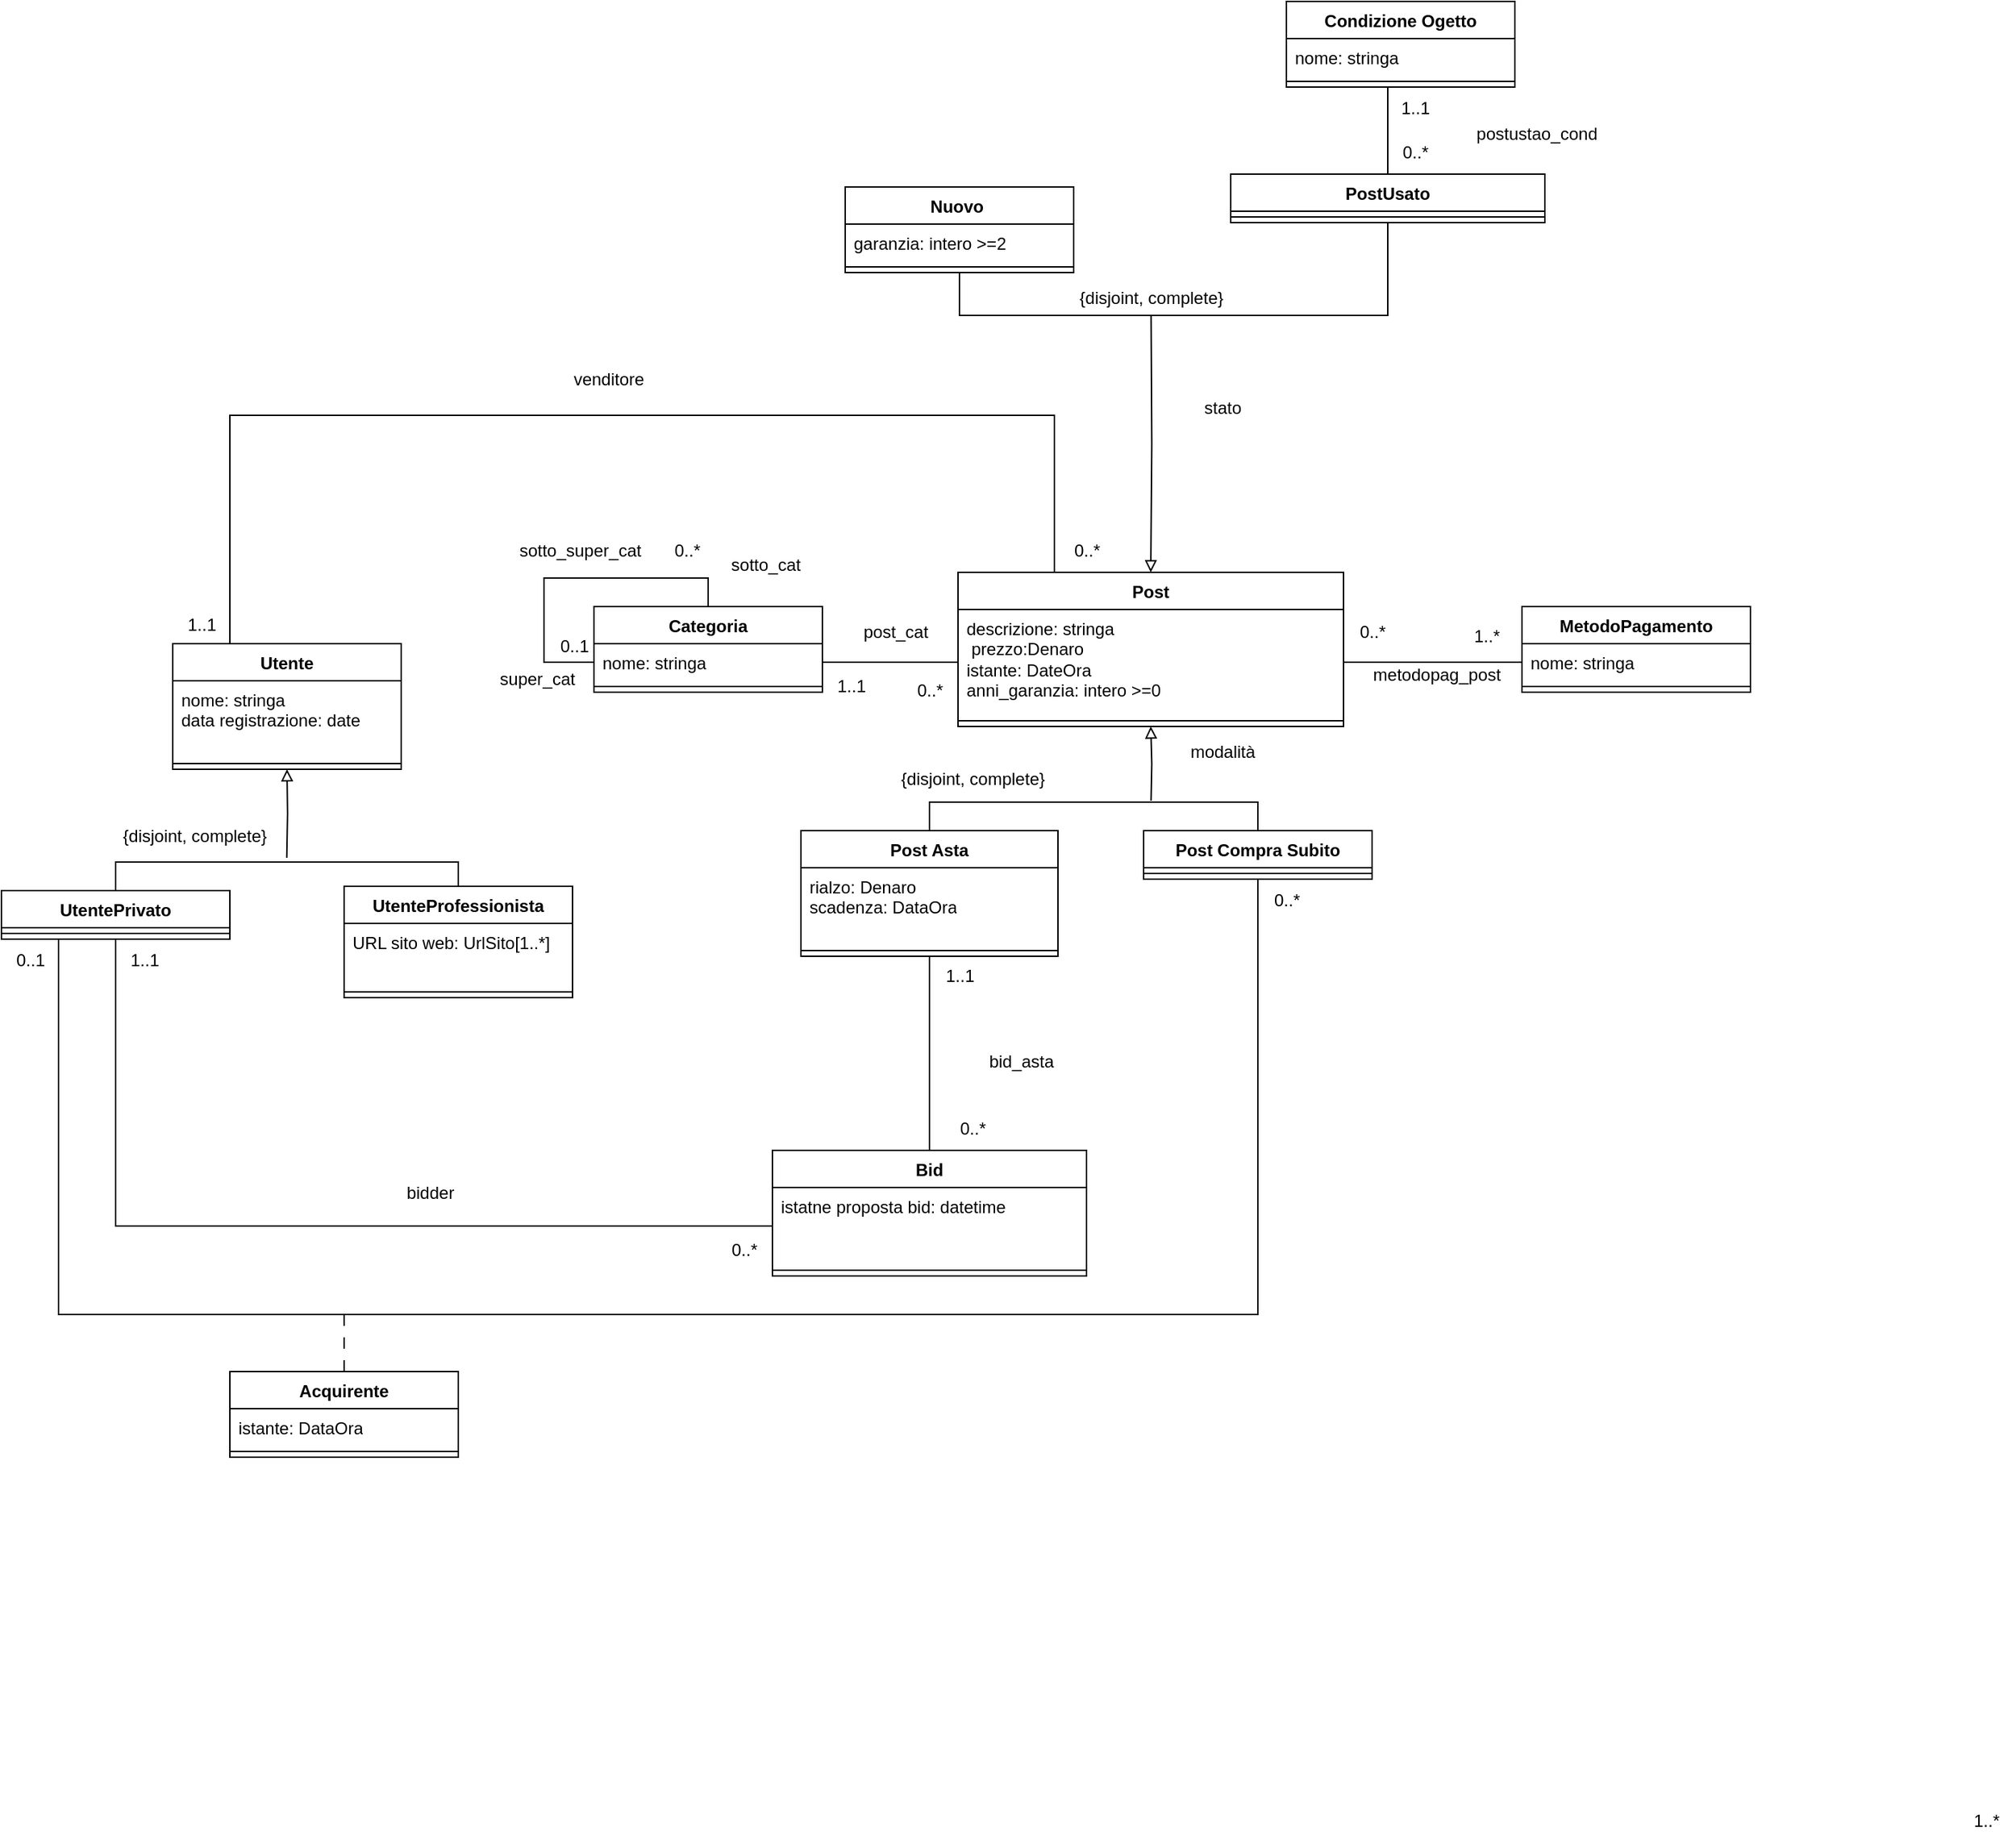 <mxfile version="21.6.1" type="device">
  <diagram name="Pagina-1" id="FgtwHELnE7Uu4iHMtBJj">
    <mxGraphModel dx="1500" dy="2053" grid="1" gridSize="10" guides="1" tooltips="1" connect="1" arrows="0" fold="1" page="1" pageScale="1" pageWidth="827" pageHeight="1169" math="0" shadow="0">
      <root>
        <mxCell id="0" />
        <mxCell id="1" parent="0" />
        <mxCell id="LGk9isLeNRf0U9usQb48-15" style="edgeStyle=orthogonalEdgeStyle;rounded=0;orthogonalLoop=1;jettySize=auto;html=1;exitX=0.5;exitY=1;exitDx=0;exitDy=0;entryX=0.5;entryY=1;entryDx=0;entryDy=0;endArrow=block;endFill=0;" parent="1" target="LGk9isLeNRf0U9usQb48-2" edge="1">
          <mxGeometry relative="1" as="geometry">
            <mxPoint x="359.857" y="350" as="sourcePoint" />
          </mxGeometry>
        </mxCell>
        <mxCell id="LGk9isLeNRf0U9usQb48-2" value="Utente" style="swimlane;fontStyle=1;align=center;verticalAlign=top;childLayout=stackLayout;horizontal=1;startSize=26;horizontalStack=0;resizeParent=1;resizeParentMax=0;resizeLast=0;collapsible=1;marginBottom=0;whiteSpace=wrap;html=1;" parent="1" vertex="1">
          <mxGeometry x="280" y="200" width="160" height="88" as="geometry" />
        </mxCell>
        <mxCell id="LGk9isLeNRf0U9usQb48-3" value="nome: stringa&lt;br&gt;data registrazione: date&lt;br&gt;" style="text;strokeColor=none;fillColor=none;align=left;verticalAlign=top;spacingLeft=4;spacingRight=4;overflow=hidden;rotatable=0;points=[[0,0.5],[1,0.5]];portConstraint=eastwest;whiteSpace=wrap;html=1;" parent="LGk9isLeNRf0U9usQb48-2" vertex="1">
          <mxGeometry y="26" width="160" height="54" as="geometry" />
        </mxCell>
        <mxCell id="LGk9isLeNRf0U9usQb48-4" value="" style="line;strokeWidth=1;fillColor=none;align=left;verticalAlign=middle;spacingTop=-1;spacingLeft=3;spacingRight=3;rotatable=0;labelPosition=right;points=[];portConstraint=eastwest;strokeColor=inherit;" parent="LGk9isLeNRf0U9usQb48-2" vertex="1">
          <mxGeometry y="80" width="160" height="8" as="geometry" />
        </mxCell>
        <mxCell id="LGk9isLeNRf0U9usQb48-6" value="UtenteProfessionista" style="swimlane;fontStyle=1;align=center;verticalAlign=top;childLayout=stackLayout;horizontal=1;startSize=26;horizontalStack=0;resizeParent=1;resizeParentMax=0;resizeLast=0;collapsible=1;marginBottom=0;whiteSpace=wrap;html=1;" parent="1" vertex="1">
          <mxGeometry x="400" y="370" width="160" height="78" as="geometry" />
        </mxCell>
        <mxCell id="LGk9isLeNRf0U9usQb48-7" value="URL sito web: UrlSito[1..*]" style="text;strokeColor=none;fillColor=none;align=left;verticalAlign=top;spacingLeft=4;spacingRight=4;overflow=hidden;rotatable=0;points=[[0,0.5],[1,0.5]];portConstraint=eastwest;whiteSpace=wrap;html=1;" parent="LGk9isLeNRf0U9usQb48-6" vertex="1">
          <mxGeometry y="26" width="160" height="44" as="geometry" />
        </mxCell>
        <mxCell id="LGk9isLeNRf0U9usQb48-8" value="" style="line;strokeWidth=1;fillColor=none;align=left;verticalAlign=middle;spacingTop=-1;spacingLeft=3;spacingRight=3;rotatable=0;labelPosition=right;points=[];portConstraint=eastwest;strokeColor=inherit;" parent="LGk9isLeNRf0U9usQb48-6" vertex="1">
          <mxGeometry y="70" width="160" height="8" as="geometry" />
        </mxCell>
        <mxCell id="LGk9isLeNRf0U9usQb48-14" style="edgeStyle=orthogonalEdgeStyle;rounded=0;orthogonalLoop=1;jettySize=auto;html=1;exitX=0.5;exitY=0;exitDx=0;exitDy=0;entryX=0.5;entryY=0;entryDx=0;entryDy=0;endArrow=none;endFill=0;" parent="1" source="LGk9isLeNRf0U9usQb48-10" target="LGk9isLeNRf0U9usQb48-6" edge="1">
          <mxGeometry relative="1" as="geometry" />
        </mxCell>
        <mxCell id="LGk9isLeNRf0U9usQb48-92" style="edgeStyle=orthogonalEdgeStyle;rounded=0;orthogonalLoop=1;jettySize=auto;html=1;exitX=0.5;exitY=1;exitDx=0;exitDy=0;entryX=0;entryY=0.5;entryDx=0;entryDy=0;endArrow=none;endFill=0;" parent="1" source="LGk9isLeNRf0U9usQb48-10" target="LGk9isLeNRf0U9usQb48-32" edge="1">
          <mxGeometry relative="1" as="geometry" />
        </mxCell>
        <mxCell id="LGk9isLeNRf0U9usQb48-10" value="UtentePrivato" style="swimlane;fontStyle=1;align=center;verticalAlign=top;childLayout=stackLayout;horizontal=1;startSize=26;horizontalStack=0;resizeParent=1;resizeParentMax=0;resizeLast=0;collapsible=1;marginBottom=0;whiteSpace=wrap;html=1;" parent="1" vertex="1">
          <mxGeometry x="160" y="373" width="160" height="34" as="geometry" />
        </mxCell>
        <mxCell id="LGk9isLeNRf0U9usQb48-12" value="" style="line;strokeWidth=1;fillColor=none;align=left;verticalAlign=middle;spacingTop=-1;spacingLeft=3;spacingRight=3;rotatable=0;labelPosition=right;points=[];portConstraint=eastwest;strokeColor=inherit;" parent="LGk9isLeNRf0U9usQb48-10" vertex="1">
          <mxGeometry y="26" width="160" height="8" as="geometry" />
        </mxCell>
        <mxCell id="LGk9isLeNRf0U9usQb48-62" style="edgeStyle=orthogonalEdgeStyle;rounded=0;orthogonalLoop=1;jettySize=auto;html=1;exitX=0.5;exitY=1;exitDx=0;exitDy=0;endArrow=block;endFill=0;entryX=0.5;entryY=1;entryDx=0;entryDy=0;" parent="1" target="LGk9isLeNRf0U9usQb48-16" edge="1">
          <mxGeometry relative="1" as="geometry">
            <mxPoint x="965.2" y="310" as="sourcePoint" />
          </mxGeometry>
        </mxCell>
        <mxCell id="LGk9isLeNRf0U9usQb48-73" style="edgeStyle=orthogonalEdgeStyle;rounded=0;orthogonalLoop=1;jettySize=auto;html=1;exitX=0.5;exitY=0;exitDx=0;exitDy=0;endArrow=block;endFill=0;entryX=0.5;entryY=0;entryDx=0;entryDy=0;" parent="1" target="LGk9isLeNRf0U9usQb48-16" edge="1">
          <mxGeometry relative="1" as="geometry">
            <mxPoint x="965.222" y="-30" as="sourcePoint" />
          </mxGeometry>
        </mxCell>
        <mxCell id="LGk9isLeNRf0U9usQb48-76" style="edgeStyle=orthogonalEdgeStyle;rounded=0;orthogonalLoop=1;jettySize=auto;html=1;exitX=0.25;exitY=0;exitDx=0;exitDy=0;entryX=0.25;entryY=0;entryDx=0;entryDy=0;endArrow=none;endFill=0;" parent="1" source="LGk9isLeNRf0U9usQb48-16" target="LGk9isLeNRf0U9usQb48-2" edge="1">
          <mxGeometry relative="1" as="geometry">
            <Array as="points">
              <mxPoint x="898" y="40" />
              <mxPoint x="320" y="40" />
            </Array>
          </mxGeometry>
        </mxCell>
        <mxCell id="LGk9isLeNRf0U9usQb48-16" value="Post" style="swimlane;fontStyle=1;align=center;verticalAlign=top;childLayout=stackLayout;horizontal=1;startSize=26;horizontalStack=0;resizeParent=1;resizeParentMax=0;resizeLast=0;collapsible=1;marginBottom=0;whiteSpace=wrap;html=1;" parent="1" vertex="1">
          <mxGeometry x="830" y="150" width="270" height="108" as="geometry" />
        </mxCell>
        <mxCell id="LGk9isLeNRf0U9usQb48-17" value="descrizione: stringa&amp;nbsp;&lt;br&gt;&amp;nbsp;prezzo:Denaro&lt;br&gt;istante: DateOra&lt;br&gt;anni_garanzia: intero &amp;gt;=0" style="text;strokeColor=none;fillColor=none;align=left;verticalAlign=top;spacingLeft=4;spacingRight=4;overflow=hidden;rotatable=0;points=[[0,0.5],[1,0.5]];portConstraint=eastwest;whiteSpace=wrap;html=1;" parent="LGk9isLeNRf0U9usQb48-16" vertex="1">
          <mxGeometry y="26" width="270" height="74" as="geometry" />
        </mxCell>
        <mxCell id="LGk9isLeNRf0U9usQb48-18" value="" style="line;strokeWidth=1;fillColor=none;align=left;verticalAlign=middle;spacingTop=-1;spacingLeft=3;spacingRight=3;rotatable=0;labelPosition=right;points=[];portConstraint=eastwest;strokeColor=inherit;" parent="LGk9isLeNRf0U9usQb48-16" vertex="1">
          <mxGeometry y="100" width="270" height="8" as="geometry" />
        </mxCell>
        <mxCell id="LGk9isLeNRf0U9usQb48-29" style="edgeStyle=orthogonalEdgeStyle;rounded=0;orthogonalLoop=1;jettySize=auto;html=1;exitX=0.5;exitY=0;exitDx=0;exitDy=0;entryX=0.5;entryY=0;entryDx=0;entryDy=0;endArrow=none;endFill=0;" parent="1" source="LGk9isLeNRf0U9usQb48-20" target="LGk9isLeNRf0U9usQb48-24" edge="1">
          <mxGeometry relative="1" as="geometry" />
        </mxCell>
        <mxCell id="LGk9isLeNRf0U9usQb48-87" style="edgeStyle=orthogonalEdgeStyle;rounded=0;orthogonalLoop=1;jettySize=auto;html=1;exitX=0.5;exitY=1;exitDx=0;exitDy=0;entryX=0.5;entryY=0;entryDx=0;entryDy=0;endArrow=none;endFill=0;" parent="1" source="LGk9isLeNRf0U9usQb48-20" target="LGk9isLeNRf0U9usQb48-31" edge="1">
          <mxGeometry relative="1" as="geometry" />
        </mxCell>
        <mxCell id="LGk9isLeNRf0U9usQb48-20" value="Post Asta" style="swimlane;fontStyle=1;align=center;verticalAlign=top;childLayout=stackLayout;horizontal=1;startSize=26;horizontalStack=0;resizeParent=1;resizeParentMax=0;resizeLast=0;collapsible=1;marginBottom=0;whiteSpace=wrap;html=1;" parent="1" vertex="1">
          <mxGeometry x="720" y="331" width="180" height="88" as="geometry" />
        </mxCell>
        <mxCell id="LGk9isLeNRf0U9usQb48-21" value="rialzo: Denaro&lt;br&gt;scadenza: DataOra" style="text;strokeColor=none;fillColor=none;align=left;verticalAlign=top;spacingLeft=4;spacingRight=4;overflow=hidden;rotatable=0;points=[[0,0.5],[1,0.5]];portConstraint=eastwest;whiteSpace=wrap;html=1;" parent="LGk9isLeNRf0U9usQb48-20" vertex="1">
          <mxGeometry y="26" width="180" height="54" as="geometry" />
        </mxCell>
        <mxCell id="LGk9isLeNRf0U9usQb48-22" value="" style="line;strokeWidth=1;fillColor=none;align=left;verticalAlign=middle;spacingTop=-1;spacingLeft=3;spacingRight=3;rotatable=0;labelPosition=right;points=[];portConstraint=eastwest;strokeColor=inherit;" parent="LGk9isLeNRf0U9usQb48-20" vertex="1">
          <mxGeometry y="80" width="180" height="8" as="geometry" />
        </mxCell>
        <mxCell id="M1pcQT4e6yqpIRf4oiXX-24" style="edgeStyle=orthogonalEdgeStyle;rounded=0;orthogonalLoop=1;jettySize=auto;html=1;exitX=0.5;exitY=1;exitDx=0;exitDy=0;entryX=0.25;entryY=1;entryDx=0;entryDy=0;endArrow=none;endFill=0;" edge="1" parent="1" source="LGk9isLeNRf0U9usQb48-24" target="LGk9isLeNRf0U9usQb48-10">
          <mxGeometry relative="1" as="geometry">
            <Array as="points">
              <mxPoint x="1040" y="670" />
              <mxPoint x="200" y="670" />
            </Array>
          </mxGeometry>
        </mxCell>
        <mxCell id="LGk9isLeNRf0U9usQb48-24" value="Post Compra Subito" style="swimlane;fontStyle=1;align=center;verticalAlign=top;childLayout=stackLayout;horizontal=1;startSize=26;horizontalStack=0;resizeParent=1;resizeParentMax=0;resizeLast=0;collapsible=1;marginBottom=0;whiteSpace=wrap;html=1;" parent="1" vertex="1">
          <mxGeometry x="960" y="331" width="160" height="34" as="geometry" />
        </mxCell>
        <mxCell id="LGk9isLeNRf0U9usQb48-26" value="" style="line;strokeWidth=1;fillColor=none;align=left;verticalAlign=middle;spacingTop=-1;spacingLeft=3;spacingRight=3;rotatable=0;labelPosition=right;points=[];portConstraint=eastwest;strokeColor=inherit;" parent="LGk9isLeNRf0U9usQb48-24" vertex="1">
          <mxGeometry y="26" width="160" height="8" as="geometry" />
        </mxCell>
        <mxCell id="LGk9isLeNRf0U9usQb48-28" value="{disjoint, complete}" style="text;html=1;align=center;verticalAlign=middle;resizable=0;points=[];autosize=1;strokeColor=none;fillColor=none;" parent="1" vertex="1">
          <mxGeometry x="235" y="320" width="120" height="30" as="geometry" />
        </mxCell>
        <mxCell id="LGk9isLeNRf0U9usQb48-31" value="Bid" style="swimlane;fontStyle=1;align=center;verticalAlign=top;childLayout=stackLayout;horizontal=1;startSize=26;horizontalStack=0;resizeParent=1;resizeParentMax=0;resizeLast=0;collapsible=1;marginBottom=0;whiteSpace=wrap;html=1;" parent="1" vertex="1">
          <mxGeometry x="700" y="555" width="220" height="88" as="geometry" />
        </mxCell>
        <mxCell id="LGk9isLeNRf0U9usQb48-32" value="istatne proposta bid: datetime&lt;br&gt;" style="text;strokeColor=none;fillColor=none;align=left;verticalAlign=top;spacingLeft=4;spacingRight=4;overflow=hidden;rotatable=0;points=[[0,0.5],[1,0.5]];portConstraint=eastwest;whiteSpace=wrap;html=1;" parent="LGk9isLeNRf0U9usQb48-31" vertex="1">
          <mxGeometry y="26" width="220" height="54" as="geometry" />
        </mxCell>
        <mxCell id="LGk9isLeNRf0U9usQb48-33" value="" style="line;strokeWidth=1;fillColor=none;align=left;verticalAlign=middle;spacingTop=-1;spacingLeft=3;spacingRight=3;rotatable=0;labelPosition=right;points=[];portConstraint=eastwest;strokeColor=inherit;" parent="LGk9isLeNRf0U9usQb48-31" vertex="1">
          <mxGeometry y="80" width="220" height="8" as="geometry" />
        </mxCell>
        <mxCell id="LGk9isLeNRf0U9usQb48-37" value="{disjoint, complete}" style="text;html=1;align=center;verticalAlign=middle;resizable=0;points=[];autosize=1;strokeColor=none;fillColor=none;" parent="1" vertex="1">
          <mxGeometry x="780" y="280" width="120" height="30" as="geometry" />
        </mxCell>
        <mxCell id="LGk9isLeNRf0U9usQb48-40" value="modalità" style="text;html=1;align=center;verticalAlign=middle;resizable=0;points=[];autosize=1;strokeColor=none;fillColor=none;" parent="1" vertex="1">
          <mxGeometry x="980" y="261" width="70" height="30" as="geometry" />
        </mxCell>
        <mxCell id="LGk9isLeNRf0U9usQb48-43" value="Categoria" style="swimlane;fontStyle=1;align=center;verticalAlign=top;childLayout=stackLayout;horizontal=1;startSize=26;horizontalStack=0;resizeParent=1;resizeParentMax=0;resizeLast=0;collapsible=1;marginBottom=0;whiteSpace=wrap;html=1;" parent="1" vertex="1">
          <mxGeometry x="575" y="174" width="160" height="60" as="geometry" />
        </mxCell>
        <mxCell id="M1pcQT4e6yqpIRf4oiXX-17" style="edgeStyle=orthogonalEdgeStyle;rounded=0;orthogonalLoop=1;jettySize=auto;html=1;exitX=0;exitY=0.5;exitDx=0;exitDy=0;entryX=0.5;entryY=0;entryDx=0;entryDy=0;endArrow=none;endFill=0;" edge="1" parent="LGk9isLeNRf0U9usQb48-43" source="LGk9isLeNRf0U9usQb48-44" target="LGk9isLeNRf0U9usQb48-43">
          <mxGeometry relative="1" as="geometry">
            <Array as="points">
              <mxPoint x="-35" y="39" />
              <mxPoint x="-35" y="-20" />
              <mxPoint x="80" y="-20" />
            </Array>
          </mxGeometry>
        </mxCell>
        <mxCell id="LGk9isLeNRf0U9usQb48-44" value="nome: stringa" style="text;strokeColor=none;fillColor=none;align=left;verticalAlign=top;spacingLeft=4;spacingRight=4;overflow=hidden;rotatable=0;points=[[0,0.5],[1,0.5]];portConstraint=eastwest;whiteSpace=wrap;html=1;" parent="LGk9isLeNRf0U9usQb48-43" vertex="1">
          <mxGeometry y="26" width="160" height="26" as="geometry" />
        </mxCell>
        <mxCell id="LGk9isLeNRf0U9usQb48-45" value="" style="line;strokeWidth=1;fillColor=none;align=left;verticalAlign=middle;spacingTop=-1;spacingLeft=3;spacingRight=3;rotatable=0;labelPosition=right;points=[];portConstraint=eastwest;strokeColor=inherit;" parent="LGk9isLeNRf0U9usQb48-43" vertex="1">
          <mxGeometry y="52" width="160" height="8" as="geometry" />
        </mxCell>
        <mxCell id="LGk9isLeNRf0U9usQb48-47" style="edgeStyle=orthogonalEdgeStyle;rounded=0;orthogonalLoop=1;jettySize=auto;html=1;exitX=0;exitY=0.5;exitDx=0;exitDy=0;entryX=1;entryY=0.5;entryDx=0;entryDy=0;endArrow=none;endFill=0;" parent="1" source="LGk9isLeNRf0U9usQb48-17" target="LGk9isLeNRf0U9usQb48-44" edge="1">
          <mxGeometry relative="1" as="geometry" />
        </mxCell>
        <mxCell id="LGk9isLeNRf0U9usQb48-48" value="super_cat" style="text;html=1;align=center;verticalAlign=middle;resizable=0;points=[];autosize=1;strokeColor=none;fillColor=none;" parent="1" vertex="1">
          <mxGeometry x="495" y="210" width="80" height="30" as="geometry" />
        </mxCell>
        <mxCell id="LGk9isLeNRf0U9usQb48-71" style="edgeStyle=orthogonalEdgeStyle;rounded=0;orthogonalLoop=1;jettySize=auto;html=1;exitX=0.5;exitY=1;exitDx=0;exitDy=0;entryX=0.5;entryY=1;entryDx=0;entryDy=0;endArrow=none;endFill=0;" parent="1" source="LGk9isLeNRf0U9usQb48-63" target="LGk9isLeNRf0U9usQb48-67" edge="1">
          <mxGeometry relative="1" as="geometry">
            <Array as="points">
              <mxPoint x="831" y="-30" />
              <mxPoint x="1131" y="-30" />
            </Array>
          </mxGeometry>
        </mxCell>
        <mxCell id="LGk9isLeNRf0U9usQb48-63" value="Nuovo&amp;nbsp;" style="swimlane;fontStyle=1;align=center;verticalAlign=top;childLayout=stackLayout;horizontal=1;startSize=26;horizontalStack=0;resizeParent=1;resizeParentMax=0;resizeLast=0;collapsible=1;marginBottom=0;whiteSpace=wrap;html=1;" parent="1" vertex="1">
          <mxGeometry x="751" y="-120" width="160" height="60" as="geometry" />
        </mxCell>
        <mxCell id="LGk9isLeNRf0U9usQb48-64" value="garanzia: intero &amp;gt;=2" style="text;strokeColor=none;fillColor=none;align=left;verticalAlign=top;spacingLeft=4;spacingRight=4;overflow=hidden;rotatable=0;points=[[0,0.5],[1,0.5]];portConstraint=eastwest;whiteSpace=wrap;html=1;" parent="LGk9isLeNRf0U9usQb48-63" vertex="1">
          <mxGeometry y="26" width="160" height="26" as="geometry" />
        </mxCell>
        <mxCell id="LGk9isLeNRf0U9usQb48-65" value="" style="line;strokeWidth=1;fillColor=none;align=left;verticalAlign=middle;spacingTop=-1;spacingLeft=3;spacingRight=3;rotatable=0;labelPosition=right;points=[];portConstraint=eastwest;strokeColor=inherit;" parent="LGk9isLeNRf0U9usQb48-63" vertex="1">
          <mxGeometry y="52" width="160" height="8" as="geometry" />
        </mxCell>
        <mxCell id="M1pcQT4e6yqpIRf4oiXX-14" style="edgeStyle=orthogonalEdgeStyle;rounded=0;orthogonalLoop=1;jettySize=auto;html=1;exitX=0.5;exitY=0;exitDx=0;exitDy=0;endArrow=none;endFill=0;" edge="1" parent="1" source="LGk9isLeNRf0U9usQb48-67">
          <mxGeometry relative="1" as="geometry">
            <mxPoint x="1131" y="-190" as="targetPoint" />
          </mxGeometry>
        </mxCell>
        <mxCell id="LGk9isLeNRf0U9usQb48-67" value="PostUsato" style="swimlane;fontStyle=1;align=center;verticalAlign=top;childLayout=stackLayout;horizontal=1;startSize=26;horizontalStack=0;resizeParent=1;resizeParentMax=0;resizeLast=0;collapsible=1;marginBottom=0;whiteSpace=wrap;html=1;" parent="1" vertex="1">
          <mxGeometry x="1021" y="-129" width="220" height="34" as="geometry" />
        </mxCell>
        <mxCell id="LGk9isLeNRf0U9usQb48-69" value="" style="line;strokeWidth=1;fillColor=none;align=left;verticalAlign=middle;spacingTop=-1;spacingLeft=3;spacingRight=3;rotatable=0;labelPosition=right;points=[];portConstraint=eastwest;strokeColor=inherit;" parent="LGk9isLeNRf0U9usQb48-67" vertex="1">
          <mxGeometry y="26" width="220" height="8" as="geometry" />
        </mxCell>
        <mxCell id="LGk9isLeNRf0U9usQb48-74" value="stato" style="text;html=1;align=center;verticalAlign=middle;resizable=0;points=[];autosize=1;strokeColor=none;fillColor=none;" parent="1" vertex="1">
          <mxGeometry x="990" y="20" width="50" height="30" as="geometry" />
        </mxCell>
        <mxCell id="LGk9isLeNRf0U9usQb48-75" value="{disjoint, complete}" style="text;html=1;align=center;verticalAlign=middle;resizable=0;points=[];autosize=1;strokeColor=none;fillColor=none;" parent="1" vertex="1">
          <mxGeometry x="905" y="-57" width="120" height="30" as="geometry" />
        </mxCell>
        <mxCell id="LGk9isLeNRf0U9usQb48-77" value="venditore" style="text;html=1;align=center;verticalAlign=middle;resizable=0;points=[];autosize=1;strokeColor=none;fillColor=none;" parent="1" vertex="1">
          <mxGeometry x="550" width="70" height="30" as="geometry" />
        </mxCell>
        <mxCell id="LGk9isLeNRf0U9usQb48-78" value="1..1" style="text;html=1;align=center;verticalAlign=middle;resizable=0;points=[];autosize=1;strokeColor=none;fillColor=none;" parent="1" vertex="1">
          <mxGeometry x="280" y="172" width="40" height="30" as="geometry" />
        </mxCell>
        <mxCell id="LGk9isLeNRf0U9usQb48-79" value="0..*" style="text;html=1;align=center;verticalAlign=middle;resizable=0;points=[];autosize=1;strokeColor=none;fillColor=none;" parent="1" vertex="1">
          <mxGeometry x="900" y="120" width="40" height="30" as="geometry" />
        </mxCell>
        <mxCell id="LGk9isLeNRf0U9usQb48-80" value="1..1" style="text;html=1;align=center;verticalAlign=middle;resizable=0;points=[];autosize=1;strokeColor=none;fillColor=none;" parent="1" vertex="1">
          <mxGeometry x="735" y="215" width="40" height="30" as="geometry" />
        </mxCell>
        <mxCell id="LGk9isLeNRf0U9usQb48-81" value="0..*" style="text;html=1;align=center;verticalAlign=middle;resizable=0;points=[];autosize=1;strokeColor=none;fillColor=none;" parent="1" vertex="1">
          <mxGeometry x="790" y="218" width="40" height="30" as="geometry" />
        </mxCell>
        <mxCell id="LGk9isLeNRf0U9usQb48-88" value="1..1" style="text;html=1;align=center;verticalAlign=middle;resizable=0;points=[];autosize=1;strokeColor=none;fillColor=none;" parent="1" vertex="1">
          <mxGeometry x="811" y="418" width="40" height="30" as="geometry" />
        </mxCell>
        <mxCell id="LGk9isLeNRf0U9usQb48-89" value="1..*" style="text;html=1;align=center;verticalAlign=middle;resizable=0;points=[];autosize=1;strokeColor=none;fillColor=none;" parent="1" vertex="1">
          <mxGeometry x="1530" y="1010" width="40" height="30" as="geometry" />
        </mxCell>
        <mxCell id="LGk9isLeNRf0U9usQb48-90" value="0..*" style="text;html=1;align=center;verticalAlign=middle;resizable=0;points=[];autosize=1;strokeColor=none;fillColor=none;" parent="1" vertex="1">
          <mxGeometry x="820" y="525" width="40" height="30" as="geometry" />
        </mxCell>
        <mxCell id="LGk9isLeNRf0U9usQb48-91" value="bid_asta" style="text;html=1;align=center;verticalAlign=middle;resizable=0;points=[];autosize=1;strokeColor=none;fillColor=none;" parent="1" vertex="1">
          <mxGeometry x="839" y="478" width="70" height="30" as="geometry" />
        </mxCell>
        <mxCell id="LGk9isLeNRf0U9usQb48-94" value="1..1" style="text;html=1;align=center;verticalAlign=middle;resizable=0;points=[];autosize=1;strokeColor=none;fillColor=none;" parent="1" vertex="1">
          <mxGeometry x="240" y="407" width="40" height="30" as="geometry" />
        </mxCell>
        <mxCell id="LGk9isLeNRf0U9usQb48-95" value="0..*" style="text;html=1;align=center;verticalAlign=middle;resizable=0;points=[];autosize=1;strokeColor=none;fillColor=none;" parent="1" vertex="1">
          <mxGeometry x="660" y="610" width="40" height="30" as="geometry" />
        </mxCell>
        <mxCell id="M1pcQT4e6yqpIRf4oiXX-1" value="MetodoPagamento" style="swimlane;fontStyle=1;align=center;verticalAlign=top;childLayout=stackLayout;horizontal=1;startSize=26;horizontalStack=0;resizeParent=1;resizeParentMax=0;resizeLast=0;collapsible=1;marginBottom=0;whiteSpace=wrap;html=1;" vertex="1" parent="1">
          <mxGeometry x="1225" y="174" width="160" height="60" as="geometry" />
        </mxCell>
        <mxCell id="M1pcQT4e6yqpIRf4oiXX-2" value="nome: stringa" style="text;strokeColor=none;fillColor=none;align=left;verticalAlign=top;spacingLeft=4;spacingRight=4;overflow=hidden;rotatable=0;points=[[0,0.5],[1,0.5]];portConstraint=eastwest;whiteSpace=wrap;html=1;" vertex="1" parent="M1pcQT4e6yqpIRf4oiXX-1">
          <mxGeometry y="26" width="160" height="26" as="geometry" />
        </mxCell>
        <mxCell id="M1pcQT4e6yqpIRf4oiXX-3" value="" style="line;strokeWidth=1;fillColor=none;align=left;verticalAlign=middle;spacingTop=-1;spacingLeft=3;spacingRight=3;rotatable=0;labelPosition=right;points=[];portConstraint=eastwest;strokeColor=inherit;" vertex="1" parent="M1pcQT4e6yqpIRf4oiXX-1">
          <mxGeometry y="52" width="160" height="8" as="geometry" />
        </mxCell>
        <mxCell id="M1pcQT4e6yqpIRf4oiXX-5" style="edgeStyle=orthogonalEdgeStyle;rounded=0;orthogonalLoop=1;jettySize=auto;html=1;exitX=1;exitY=0.5;exitDx=0;exitDy=0;entryX=0;entryY=0.5;entryDx=0;entryDy=0;endArrow=none;endFill=0;" edge="1" parent="1" source="LGk9isLeNRf0U9usQb48-17" target="M1pcQT4e6yqpIRf4oiXX-2">
          <mxGeometry relative="1" as="geometry" />
        </mxCell>
        <mxCell id="M1pcQT4e6yqpIRf4oiXX-6" value="1..*" style="text;html=1;align=center;verticalAlign=middle;resizable=0;points=[];autosize=1;strokeColor=none;fillColor=none;" vertex="1" parent="1">
          <mxGeometry x="1180" y="180" width="40" height="30" as="geometry" />
        </mxCell>
        <mxCell id="M1pcQT4e6yqpIRf4oiXX-7" value="0..*" style="text;html=1;align=center;verticalAlign=middle;resizable=0;points=[];autosize=1;strokeColor=none;fillColor=none;" vertex="1" parent="1">
          <mxGeometry x="1100" y="177" width="40" height="30" as="geometry" />
        </mxCell>
        <mxCell id="M1pcQT4e6yqpIRf4oiXX-8" value="metodopag_post" style="text;html=1;align=center;verticalAlign=middle;resizable=0;points=[];autosize=1;strokeColor=none;fillColor=none;" vertex="1" parent="1">
          <mxGeometry x="1110" y="207" width="110" height="30" as="geometry" />
        </mxCell>
        <mxCell id="M1pcQT4e6yqpIRf4oiXX-9" value="Condizione Ogetto" style="swimlane;fontStyle=1;align=center;verticalAlign=top;childLayout=stackLayout;horizontal=1;startSize=26;horizontalStack=0;resizeParent=1;resizeParentMax=0;resizeLast=0;collapsible=1;marginBottom=0;whiteSpace=wrap;html=1;" vertex="1" parent="1">
          <mxGeometry x="1060" y="-250" width="160" height="60" as="geometry" />
        </mxCell>
        <mxCell id="M1pcQT4e6yqpIRf4oiXX-10" value="nome: stringa" style="text;strokeColor=none;fillColor=none;align=left;verticalAlign=top;spacingLeft=4;spacingRight=4;overflow=hidden;rotatable=0;points=[[0,0.5],[1,0.5]];portConstraint=eastwest;whiteSpace=wrap;html=1;" vertex="1" parent="M1pcQT4e6yqpIRf4oiXX-9">
          <mxGeometry y="26" width="160" height="26" as="geometry" />
        </mxCell>
        <mxCell id="M1pcQT4e6yqpIRf4oiXX-11" value="" style="line;strokeWidth=1;fillColor=none;align=left;verticalAlign=middle;spacingTop=-1;spacingLeft=3;spacingRight=3;rotatable=0;labelPosition=right;points=[];portConstraint=eastwest;strokeColor=inherit;" vertex="1" parent="M1pcQT4e6yqpIRf4oiXX-9">
          <mxGeometry y="52" width="160" height="8" as="geometry" />
        </mxCell>
        <mxCell id="M1pcQT4e6yqpIRf4oiXX-13" value="postustao_cond" style="text;html=1;align=center;verticalAlign=middle;resizable=0;points=[];autosize=1;strokeColor=none;fillColor=none;" vertex="1" parent="1">
          <mxGeometry x="1180" y="-172" width="110" height="30" as="geometry" />
        </mxCell>
        <mxCell id="M1pcQT4e6yqpIRf4oiXX-15" value="1..1" style="text;html=1;align=center;verticalAlign=middle;resizable=0;points=[];autosize=1;strokeColor=none;fillColor=none;" vertex="1" parent="1">
          <mxGeometry x="1130" y="-190" width="40" height="30" as="geometry" />
        </mxCell>
        <mxCell id="M1pcQT4e6yqpIRf4oiXX-16" value="0..*" style="text;html=1;align=center;verticalAlign=middle;resizable=0;points=[];autosize=1;strokeColor=none;fillColor=none;" vertex="1" parent="1">
          <mxGeometry x="1130" y="-159" width="40" height="30" as="geometry" />
        </mxCell>
        <mxCell id="M1pcQT4e6yqpIRf4oiXX-18" value="sotto_super_cat" style="text;html=1;align=center;verticalAlign=middle;resizable=0;points=[];autosize=1;strokeColor=none;fillColor=none;" vertex="1" parent="1">
          <mxGeometry x="510" y="120" width="110" height="30" as="geometry" />
        </mxCell>
        <mxCell id="M1pcQT4e6yqpIRf4oiXX-19" value="sotto_cat" style="text;html=1;align=center;verticalAlign=middle;resizable=0;points=[];autosize=1;strokeColor=none;fillColor=none;" vertex="1" parent="1">
          <mxGeometry x="660" y="130" width="70" height="30" as="geometry" />
        </mxCell>
        <mxCell id="M1pcQT4e6yqpIRf4oiXX-20" value="0..*" style="text;html=1;align=center;verticalAlign=middle;resizable=0;points=[];autosize=1;strokeColor=none;fillColor=none;" vertex="1" parent="1">
          <mxGeometry x="620" y="120" width="40" height="30" as="geometry" />
        </mxCell>
        <mxCell id="M1pcQT4e6yqpIRf4oiXX-21" value="0..1" style="text;html=1;align=center;verticalAlign=middle;resizable=0;points=[];autosize=1;strokeColor=none;fillColor=none;" vertex="1" parent="1">
          <mxGeometry x="541" y="187" width="40" height="30" as="geometry" />
        </mxCell>
        <mxCell id="M1pcQT4e6yqpIRf4oiXX-22" value="post_cat" style="text;html=1;align=center;verticalAlign=middle;resizable=0;points=[];autosize=1;strokeColor=none;fillColor=none;" vertex="1" parent="1">
          <mxGeometry x="751" y="177" width="70" height="30" as="geometry" />
        </mxCell>
        <mxCell id="M1pcQT4e6yqpIRf4oiXX-23" value="bidder" style="text;html=1;align=center;verticalAlign=middle;resizable=0;points=[];autosize=1;strokeColor=none;fillColor=none;" vertex="1" parent="1">
          <mxGeometry x="430" y="570" width="60" height="30" as="geometry" />
        </mxCell>
        <mxCell id="M1pcQT4e6yqpIRf4oiXX-26" value="0..*" style="text;html=1;align=center;verticalAlign=middle;resizable=0;points=[];autosize=1;strokeColor=none;fillColor=none;" vertex="1" parent="1">
          <mxGeometry x="1040" y="365" width="40" height="30" as="geometry" />
        </mxCell>
        <mxCell id="M1pcQT4e6yqpIRf4oiXX-27" value="0..1" style="text;html=1;align=center;verticalAlign=middle;resizable=0;points=[];autosize=1;strokeColor=none;fillColor=none;" vertex="1" parent="1">
          <mxGeometry x="160" y="407" width="40" height="30" as="geometry" />
        </mxCell>
        <mxCell id="M1pcQT4e6yqpIRf4oiXX-32" style="edgeStyle=orthogonalEdgeStyle;rounded=0;orthogonalLoop=1;jettySize=auto;html=1;exitX=0.5;exitY=0;exitDx=0;exitDy=0;endArrow=none;endFill=0;dashed=1;dashPattern=8 8;" edge="1" parent="1" source="M1pcQT4e6yqpIRf4oiXX-28">
          <mxGeometry relative="1" as="geometry">
            <mxPoint x="400" y="670" as="targetPoint" />
          </mxGeometry>
        </mxCell>
        <mxCell id="M1pcQT4e6yqpIRf4oiXX-28" value="Acquirente" style="swimlane;fontStyle=1;align=center;verticalAlign=top;childLayout=stackLayout;horizontal=1;startSize=26;horizontalStack=0;resizeParent=1;resizeParentMax=0;resizeLast=0;collapsible=1;marginBottom=0;whiteSpace=wrap;html=1;" vertex="1" parent="1">
          <mxGeometry x="320" y="710" width="160" height="60" as="geometry" />
        </mxCell>
        <mxCell id="M1pcQT4e6yqpIRf4oiXX-29" value="istante: DataOra" style="text;strokeColor=none;fillColor=none;align=left;verticalAlign=top;spacingLeft=4;spacingRight=4;overflow=hidden;rotatable=0;points=[[0,0.5],[1,0.5]];portConstraint=eastwest;whiteSpace=wrap;html=1;" vertex="1" parent="M1pcQT4e6yqpIRf4oiXX-28">
          <mxGeometry y="26" width="160" height="26" as="geometry" />
        </mxCell>
        <mxCell id="M1pcQT4e6yqpIRf4oiXX-30" value="" style="line;strokeWidth=1;fillColor=none;align=left;verticalAlign=middle;spacingTop=-1;spacingLeft=3;spacingRight=3;rotatable=0;labelPosition=right;points=[];portConstraint=eastwest;strokeColor=inherit;" vertex="1" parent="M1pcQT4e6yqpIRf4oiXX-28">
          <mxGeometry y="52" width="160" height="8" as="geometry" />
        </mxCell>
      </root>
    </mxGraphModel>
  </diagram>
</mxfile>
